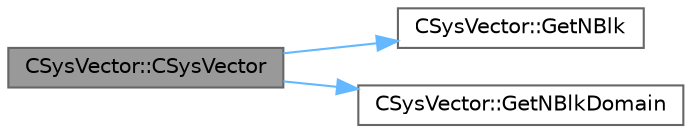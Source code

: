 digraph "CSysVector::CSysVector"
{
 // LATEX_PDF_SIZE
  bgcolor="transparent";
  edge [fontname=Helvetica,fontsize=10,labelfontname=Helvetica,labelfontsize=10];
  node [fontname=Helvetica,fontsize=10,shape=box,height=0.2,width=0.4];
  rankdir="LR";
  Node1 [id="Node000001",label="CSysVector::CSysVector",height=0.2,width=0.4,color="gray40", fillcolor="grey60", style="filled", fontcolor="black",tooltip="Copy constructor of the class."];
  Node1 -> Node2 [id="edge1_Node000001_Node000002",color="steelblue1",style="solid",tooltip=" "];
  Node2 [id="Node000002",label="CSysVector::GetNBlk",height=0.2,width=0.4,color="grey40", fillcolor="white", style="filled",URL="$classCSysVector.html#a36e34edad9ea54a9d0a153fc5035980c",tooltip="return the number of blocks (typically number of nodes locally)"];
  Node1 -> Node3 [id="edge2_Node000001_Node000003",color="steelblue1",style="solid",tooltip=" "];
  Node3 [id="Node000003",label="CSysVector::GetNBlkDomain",height=0.2,width=0.4,color="grey40", fillcolor="white", style="filled",URL="$classCSysVector.html#a291257913c3bd91e40f8ab2c154e2d92",tooltip="return the number of blocks (typically number of nodes locally)"];
}
